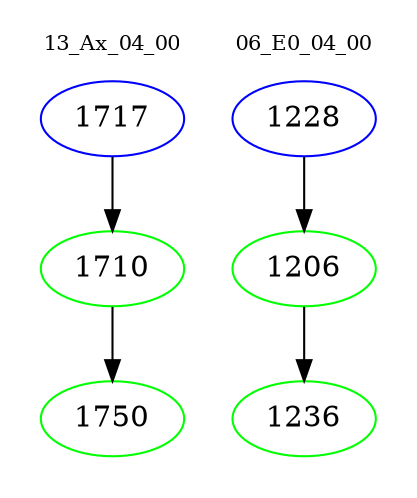 digraph{
subgraph cluster_0 {
color = white
label = "13_Ax_04_00";
fontsize=10;
T0_1717 [label="1717", color="blue"]
T0_1717 -> T0_1710 [color="black"]
T0_1710 [label="1710", color="green"]
T0_1710 -> T0_1750 [color="black"]
T0_1750 [label="1750", color="green"]
}
subgraph cluster_1 {
color = white
label = "06_E0_04_00";
fontsize=10;
T1_1228 [label="1228", color="blue"]
T1_1228 -> T1_1206 [color="black"]
T1_1206 [label="1206", color="green"]
T1_1206 -> T1_1236 [color="black"]
T1_1236 [label="1236", color="green"]
}
}
